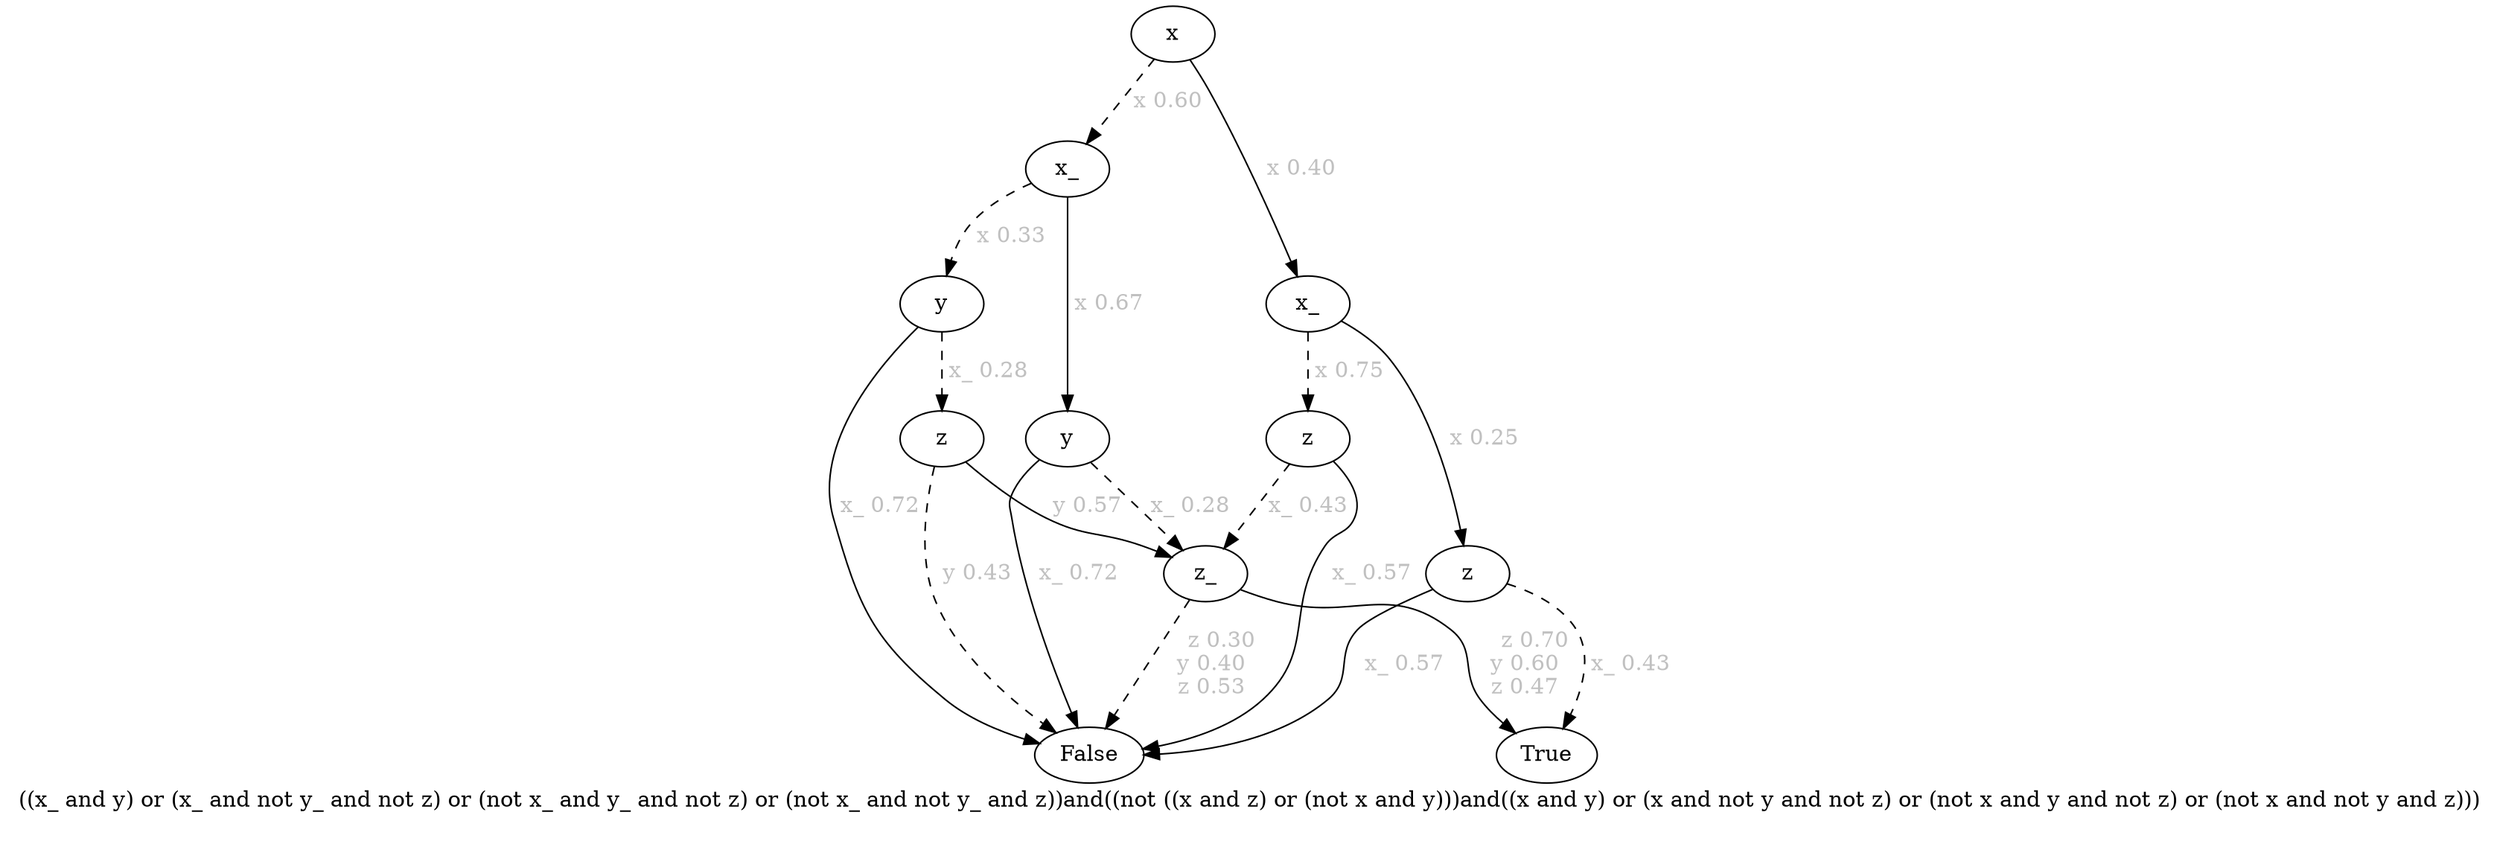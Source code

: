 digraph{
label="((x_ and y) or (x_ and not y_ and not z) or (not x_ and y_ and not z) or (not x_ and not y_ and z))and((not ((x and z) or (not x and y)))and((x and y) or (x and not y and not z) or (not x and y and not z) or (not x and not y and z)))\n\n"
2643642410576[label=x]2643642409952[label="x_
"]
2643642410576 -> 2643642409952[style=dashed label=" x 0.60\n" fontcolor = gray]
2643642410624[label="y
"]
2643642409952 -> 2643642410624[style=dashed label=" x 0.33\n" fontcolor = gray]
2643642409040[label="z
"]
2643642410624 -> 2643642409040[style=dashed label=" x_ 0.28\n" fontcolor = gray]
2643642590224[label="False
"]
2643642409040 -> 2643642590224[style=dashed label=" y 0.43\n" fontcolor = gray]
2643642410672[label="z_
"]
2643642409040 -> 2643642410672 [label=" y 0.57\n" fontcolor = gray]
2643642590224[label="False
"]
2643642410672 -> 2643642590224[style=dashed label="   z 0.30\ny 0.40\nz 0.53\n" fontcolor = gray]
2643642406496[label="True
"]
2643642410672 -> 2643642406496 [label="   z 0.70\ny 0.60\nz 0.47\n" fontcolor = gray]
2643642590224[label="False
"]
2643642410624 -> 2643642590224 [label=" x_ 0.72\n" fontcolor = gray]
2643642407024[label="y
"]
2643642409952 -> 2643642407024 [label=" x 0.67\n" fontcolor = gray]
2643642410672[label="z_
"]
2643642407024 -> 2643642410672[style=dashed label=" x_ 0.28\n" fontcolor = gray]
2643642590224[label="False
"]
2643642407024 -> 2643642590224 [label=" x_ 0.72\n" fontcolor = gray]
2643642407120[label="x_
"]
2643642410576 -> 2643642407120 [label=" x 0.40\n" fontcolor = gray]
2643642409856[label="z
"]
2643642407120 -> 2643642409856[style=dashed label=" x 0.75\n" fontcolor = gray]
2643642410672[label="z_
"]
2643642409856 -> 2643642410672[style=dashed label=" x_ 0.43\n" fontcolor = gray]
2643642590224[label="False
"]
2643642409856 -> 2643642590224 [label=" x_ 0.57\n" fontcolor = gray]
2643642410384[label="z
"]
2643642407120 -> 2643642410384 [label=" x 0.25\n" fontcolor = gray]
2643642406496[label="True
"]
2643642410384 -> 2643642406496[style=dashed label=" x_ 0.43\n" fontcolor = gray]
2643642590224[label="False
"]
2643642410384 -> 2643642590224 [label=" x_ 0.57\n" fontcolor = gray]
}